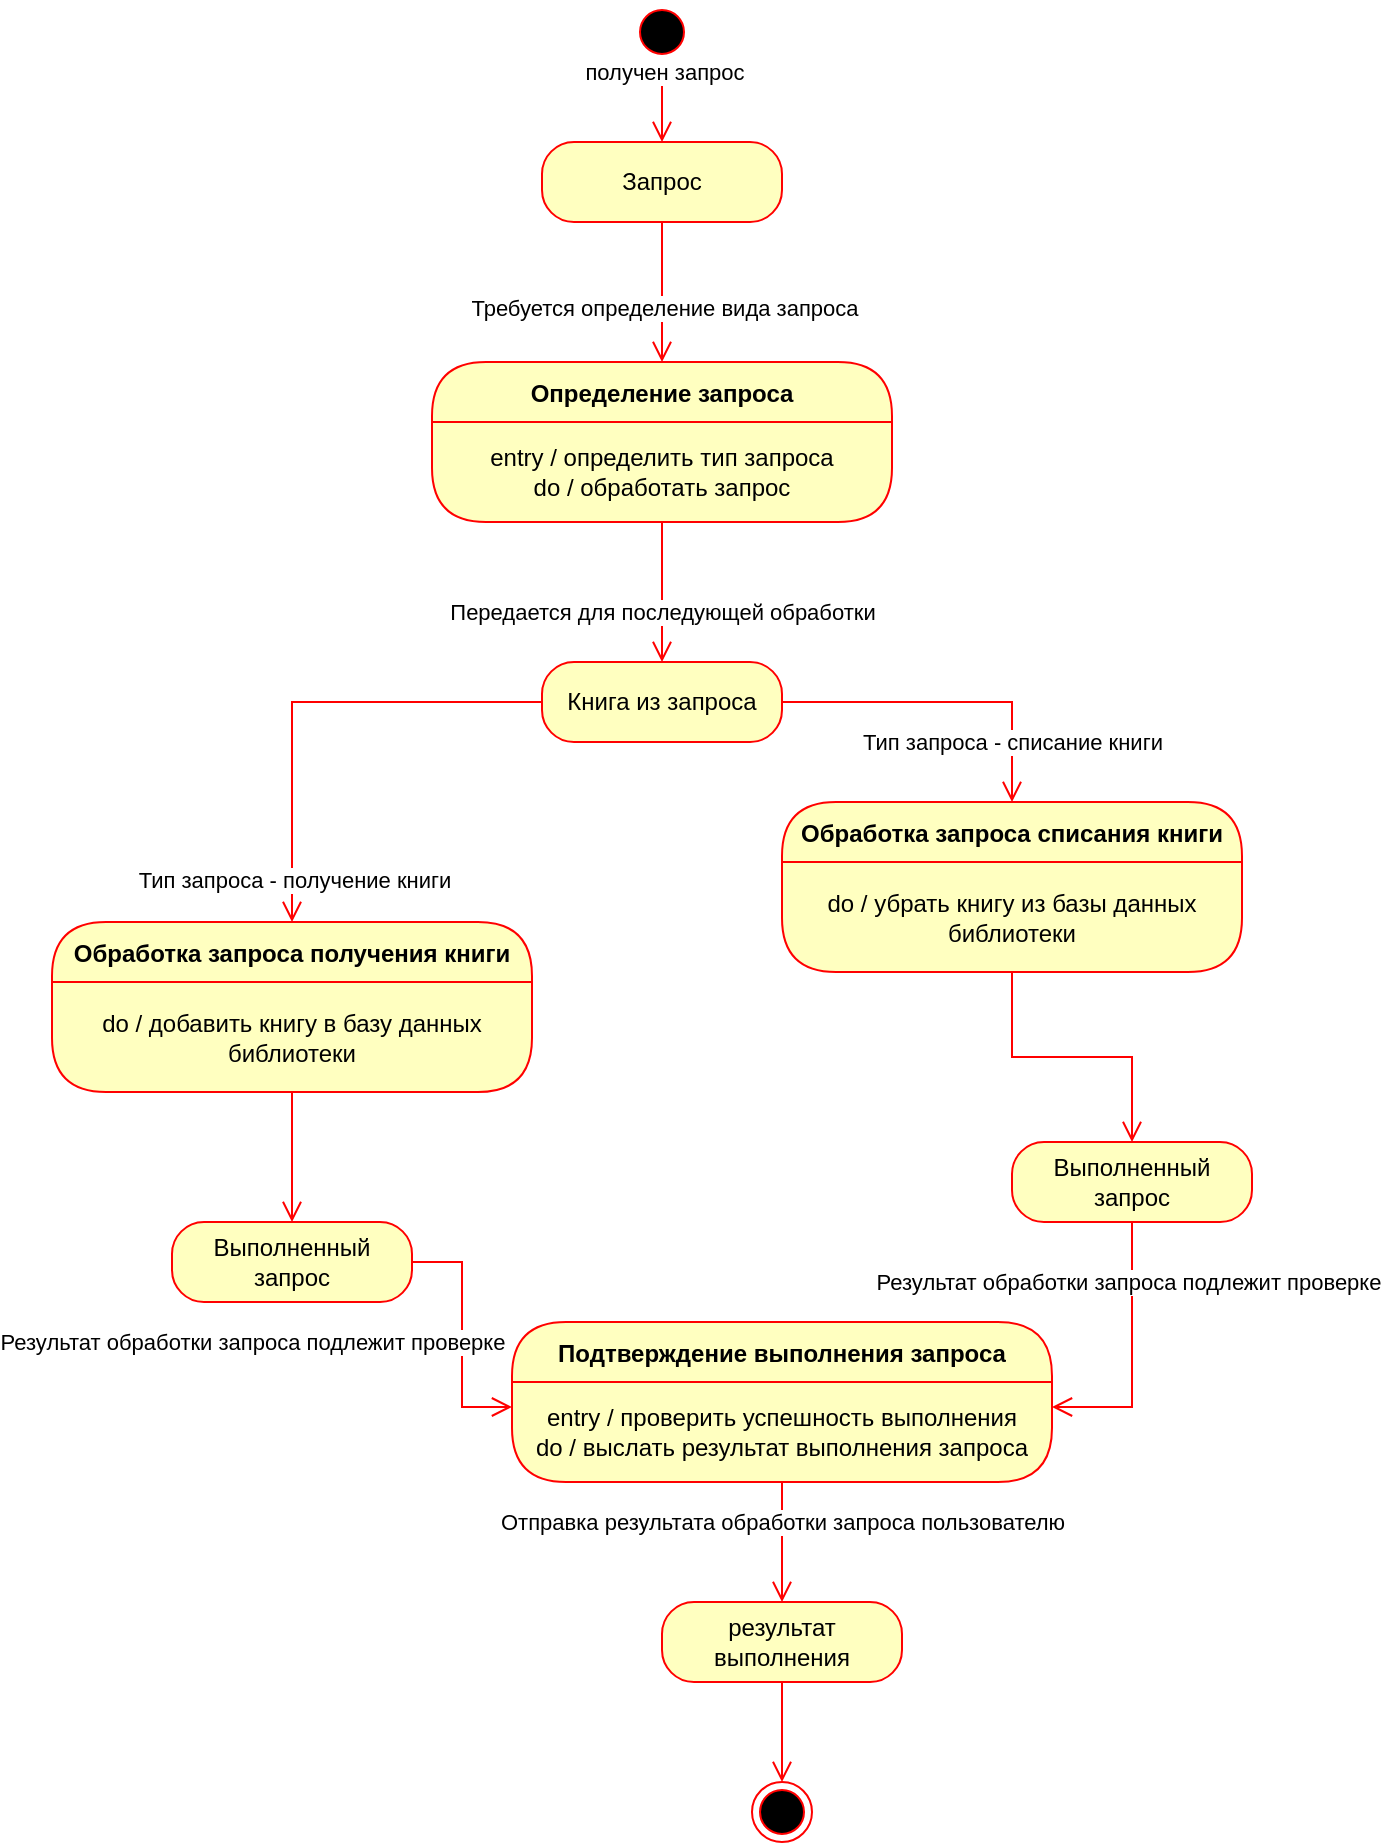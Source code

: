 <mxfile version="21.1.4" type="github">
  <diagram name="Страница 1" id="bJl9cXbGcnSWIcir6nBS">
    <mxGraphModel dx="1724" dy="747" grid="1" gridSize="10" guides="1" tooltips="1" connect="1" arrows="1" fold="1" page="1" pageScale="1" pageWidth="827" pageHeight="1169" math="0" shadow="0">
      <root>
        <mxCell id="0" />
        <mxCell id="1" parent="0" />
        <mxCell id="21hj2qzO1hP6gU-iXZ9c-1" value="" style="ellipse;html=1;shape=startState;fillColor=#000000;strokeColor=#ff0000;" vertex="1" parent="1">
          <mxGeometry x="230" y="100" width="30" height="30" as="geometry" />
        </mxCell>
        <mxCell id="21hj2qzO1hP6gU-iXZ9c-2" value="" style="edgeStyle=orthogonalEdgeStyle;html=1;verticalAlign=bottom;endArrow=open;endSize=8;strokeColor=#ff0000;rounded=0;entryX=0.5;entryY=0;entryDx=0;entryDy=0;" edge="1" source="21hj2qzO1hP6gU-iXZ9c-1" parent="1" target="21hj2qzO1hP6gU-iXZ9c-7">
          <mxGeometry relative="1" as="geometry">
            <mxPoint x="245" y="200" as="targetPoint" />
          </mxGeometry>
        </mxCell>
        <mxCell id="21hj2qzO1hP6gU-iXZ9c-3" value="получен запрос" style="edgeLabel;html=1;align=center;verticalAlign=middle;resizable=0;points=[];" vertex="1" connectable="0" parent="21hj2qzO1hP6gU-iXZ9c-2">
          <mxGeometry x="-0.747" y="1" relative="1" as="geometry">
            <mxPoint as="offset" />
          </mxGeometry>
        </mxCell>
        <mxCell id="21hj2qzO1hP6gU-iXZ9c-7" value="Запрос" style="rounded=1;whiteSpace=wrap;html=1;arcSize=40;fontColor=#000000;fillColor=#ffffc0;strokeColor=#ff0000;" vertex="1" parent="1">
          <mxGeometry x="185" y="170" width="120" height="40" as="geometry" />
        </mxCell>
        <mxCell id="21hj2qzO1hP6gU-iXZ9c-8" value="" style="edgeStyle=orthogonalEdgeStyle;html=1;verticalAlign=bottom;endArrow=open;endSize=8;strokeColor=#ff0000;rounded=0;entryX=0.5;entryY=0;entryDx=0;entryDy=0;" edge="1" source="21hj2qzO1hP6gU-iXZ9c-7" parent="1" target="21hj2qzO1hP6gU-iXZ9c-9">
          <mxGeometry relative="1" as="geometry">
            <mxPoint x="245" y="310" as="targetPoint" />
          </mxGeometry>
        </mxCell>
        <mxCell id="21hj2qzO1hP6gU-iXZ9c-35" value="Требуется определение вида запроса" style="edgeLabel;html=1;align=center;verticalAlign=middle;resizable=0;points=[];" vertex="1" connectable="0" parent="21hj2qzO1hP6gU-iXZ9c-8">
          <mxGeometry x="0.215" y="1" relative="1" as="geometry">
            <mxPoint as="offset" />
          </mxGeometry>
        </mxCell>
        <mxCell id="21hj2qzO1hP6gU-iXZ9c-9" value="Определение запроса" style="swimlane;fontStyle=1;align=center;verticalAlign=middle;childLayout=stackLayout;horizontal=1;startSize=30;horizontalStack=0;resizeParent=0;resizeLast=1;container=0;fontColor=#000000;collapsible=0;rounded=1;arcSize=30;strokeColor=#ff0000;fillColor=#ffffc0;swimlaneFillColor=#ffffc0;dropTarget=0;" vertex="1" parent="1">
          <mxGeometry x="130" y="280" width="230" height="80" as="geometry" />
        </mxCell>
        <mxCell id="21hj2qzO1hP6gU-iXZ9c-10" value="entry / определить тип запроса&lt;br&gt;do / обработать запрос" style="text;html=1;strokeColor=none;fillColor=none;align=center;verticalAlign=middle;spacingLeft=4;spacingRight=4;whiteSpace=wrap;overflow=hidden;rotatable=0;fontColor=#000000;" vertex="1" parent="21hj2qzO1hP6gU-iXZ9c-9">
          <mxGeometry y="30" width="230" height="50" as="geometry" />
        </mxCell>
        <mxCell id="21hj2qzO1hP6gU-iXZ9c-13" value="Обработка запроса получения книги" style="swimlane;fontStyle=1;align=center;verticalAlign=middle;childLayout=stackLayout;horizontal=1;startSize=30;horizontalStack=0;resizeParent=0;resizeLast=1;container=0;fontColor=#000000;collapsible=0;rounded=1;arcSize=30;strokeColor=#ff0000;fillColor=#ffffc0;swimlaneFillColor=#ffffc0;dropTarget=0;" vertex="1" parent="1">
          <mxGeometry x="-60" y="560" width="240" height="85" as="geometry" />
        </mxCell>
        <mxCell id="21hj2qzO1hP6gU-iXZ9c-14" value="do / добавить книгу в базу данных библиотеки" style="text;html=1;strokeColor=none;fillColor=none;align=center;verticalAlign=middle;spacingLeft=4;spacingRight=4;whiteSpace=wrap;overflow=hidden;rotatable=0;fontColor=#000000;" vertex="1" parent="21hj2qzO1hP6gU-iXZ9c-13">
          <mxGeometry y="30" width="240" height="55" as="geometry" />
        </mxCell>
        <mxCell id="21hj2qzO1hP6gU-iXZ9c-15" value="" style="edgeStyle=orthogonalEdgeStyle;html=1;verticalAlign=bottom;endArrow=open;endSize=8;strokeColor=#ff0000;rounded=0;entryX=0.5;entryY=0;entryDx=0;entryDy=0;" edge="1" source="21hj2qzO1hP6gU-iXZ9c-13" parent="1" target="21hj2qzO1hP6gU-iXZ9c-24">
          <mxGeometry relative="1" as="geometry">
            <mxPoint x="290" y="660" as="targetPoint" />
          </mxGeometry>
        </mxCell>
        <mxCell id="21hj2qzO1hP6gU-iXZ9c-16" value="Книга из запроса" style="rounded=1;whiteSpace=wrap;html=1;arcSize=40;fontColor=#000000;fillColor=#ffffc0;strokeColor=#ff0000;" vertex="1" parent="1">
          <mxGeometry x="185" y="430" width="120" height="40" as="geometry" />
        </mxCell>
        <mxCell id="21hj2qzO1hP6gU-iXZ9c-17" value="" style="edgeStyle=orthogonalEdgeStyle;html=1;verticalAlign=bottom;endArrow=open;endSize=8;strokeColor=#ff0000;rounded=0;entryX=0.5;entryY=0;entryDx=0;entryDy=0;" edge="1" source="21hj2qzO1hP6gU-iXZ9c-16" parent="1" target="21hj2qzO1hP6gU-iXZ9c-13">
          <mxGeometry relative="1" as="geometry">
            <mxPoint x="280" y="500" as="targetPoint" />
          </mxGeometry>
        </mxCell>
        <mxCell id="21hj2qzO1hP6gU-iXZ9c-37" value="Тип запроса - получение книги" style="edgeLabel;html=1;align=center;verticalAlign=middle;resizable=0;points=[];" vertex="1" connectable="0" parent="21hj2qzO1hP6gU-iXZ9c-17">
          <mxGeometry x="0.815" y="1" relative="1" as="geometry">
            <mxPoint as="offset" />
          </mxGeometry>
        </mxCell>
        <mxCell id="21hj2qzO1hP6gU-iXZ9c-18" value="Обработка запроса списания книги" style="swimlane;fontStyle=1;align=center;verticalAlign=middle;childLayout=stackLayout;horizontal=1;startSize=30;horizontalStack=0;resizeParent=0;resizeLast=1;container=0;fontColor=#000000;collapsible=0;rounded=1;arcSize=30;strokeColor=#ff0000;fillColor=#ffffc0;swimlaneFillColor=#ffffc0;dropTarget=0;" vertex="1" parent="1">
          <mxGeometry x="305" y="500" width="230" height="85" as="geometry" />
        </mxCell>
        <mxCell id="21hj2qzO1hP6gU-iXZ9c-19" value="do / убрать книгу из базы данных библиотеки" style="text;html=1;strokeColor=none;fillColor=none;align=center;verticalAlign=middle;spacingLeft=4;spacingRight=4;whiteSpace=wrap;overflow=hidden;rotatable=0;fontColor=#000000;" vertex="1" parent="21hj2qzO1hP6gU-iXZ9c-18">
          <mxGeometry y="30" width="230" height="55" as="geometry" />
        </mxCell>
        <mxCell id="21hj2qzO1hP6gU-iXZ9c-20" value="" style="edgeStyle=orthogonalEdgeStyle;html=1;verticalAlign=bottom;endArrow=open;endSize=8;strokeColor=#ff0000;rounded=0;entryX=0.5;entryY=0;entryDx=0;entryDy=0;" edge="1" source="21hj2qzO1hP6gU-iXZ9c-18" parent="1" target="21hj2qzO1hP6gU-iXZ9c-29">
          <mxGeometry relative="1" as="geometry">
            <mxPoint x="710" y="645" as="targetPoint" />
          </mxGeometry>
        </mxCell>
        <mxCell id="21hj2qzO1hP6gU-iXZ9c-23" value="" style="edgeStyle=orthogonalEdgeStyle;html=1;verticalAlign=bottom;endArrow=open;endSize=8;strokeColor=#ff0000;rounded=0;entryX=0.5;entryY=0;entryDx=0;entryDy=0;exitX=1;exitY=0.5;exitDx=0;exitDy=0;" edge="1" parent="1" source="21hj2qzO1hP6gU-iXZ9c-16" target="21hj2qzO1hP6gU-iXZ9c-18">
          <mxGeometry relative="1" as="geometry">
            <mxPoint x="600" y="487.5" as="targetPoint" />
            <mxPoint x="745" y="432.5" as="sourcePoint" />
          </mxGeometry>
        </mxCell>
        <mxCell id="21hj2qzO1hP6gU-iXZ9c-38" value="Тип запроса - списание книги" style="edgeLabel;html=1;align=center;verticalAlign=middle;resizable=0;points=[];" vertex="1" connectable="0" parent="21hj2qzO1hP6gU-iXZ9c-23">
          <mxGeometry x="0.633" relative="1" as="geometry">
            <mxPoint as="offset" />
          </mxGeometry>
        </mxCell>
        <mxCell id="21hj2qzO1hP6gU-iXZ9c-24" value="Выполненный запрос" style="rounded=1;whiteSpace=wrap;html=1;arcSize=40;fontColor=#000000;fillColor=#ffffc0;strokeColor=#ff0000;" vertex="1" parent="1">
          <mxGeometry y="710" width="120" height="40" as="geometry" />
        </mxCell>
        <mxCell id="21hj2qzO1hP6gU-iXZ9c-25" value="" style="edgeStyle=orthogonalEdgeStyle;html=1;verticalAlign=bottom;endArrow=open;endSize=8;strokeColor=#ff0000;rounded=0;entryX=0;entryY=0.25;entryDx=0;entryDy=0;" edge="1" source="21hj2qzO1hP6gU-iXZ9c-24" parent="1" target="21hj2qzO1hP6gU-iXZ9c-27">
          <mxGeometry relative="1" as="geometry">
            <mxPoint x="290" y="820" as="targetPoint" />
          </mxGeometry>
        </mxCell>
        <mxCell id="21hj2qzO1hP6gU-iXZ9c-41" value="Результат обработки запроса подлежит проверке" style="edgeLabel;html=1;align=center;verticalAlign=middle;resizable=0;points=[];" vertex="1" connectable="0" parent="21hj2qzO1hP6gU-iXZ9c-25">
          <mxGeometry x="-0.464" y="1" relative="1" as="geometry">
            <mxPoint x="-106" y="32" as="offset" />
          </mxGeometry>
        </mxCell>
        <mxCell id="21hj2qzO1hP6gU-iXZ9c-26" value="Подтверждение выполнения запроса" style="swimlane;fontStyle=1;align=center;verticalAlign=middle;childLayout=stackLayout;horizontal=1;startSize=30;horizontalStack=0;resizeParent=0;resizeLast=1;container=0;fontColor=#000000;collapsible=0;rounded=1;arcSize=30;strokeColor=#ff0000;fillColor=#ffffc0;swimlaneFillColor=#ffffc0;dropTarget=0;" vertex="1" parent="1">
          <mxGeometry x="170" y="760" width="270" height="80" as="geometry" />
        </mxCell>
        <mxCell id="21hj2qzO1hP6gU-iXZ9c-27" value="entry / проверить успешность выполнения&lt;br&gt;do / выслать результат выполнения запроса" style="text;html=1;strokeColor=none;fillColor=none;align=center;verticalAlign=middle;spacingLeft=4;spacingRight=4;whiteSpace=wrap;overflow=hidden;rotatable=0;fontColor=#000000;" vertex="1" parent="21hj2qzO1hP6gU-iXZ9c-26">
          <mxGeometry y="30" width="270" height="50" as="geometry" />
        </mxCell>
        <mxCell id="21hj2qzO1hP6gU-iXZ9c-28" value="" style="edgeStyle=orthogonalEdgeStyle;html=1;verticalAlign=bottom;endArrow=open;endSize=8;strokeColor=#ff0000;rounded=0;entryX=0.5;entryY=0;entryDx=0;entryDy=0;" edge="1" source="21hj2qzO1hP6gU-iXZ9c-26" parent="1" target="21hj2qzO1hP6gU-iXZ9c-31">
          <mxGeometry relative="1" as="geometry">
            <mxPoint x="500" y="880" as="targetPoint" />
          </mxGeometry>
        </mxCell>
        <mxCell id="21hj2qzO1hP6gU-iXZ9c-42" value="Отправка результата обработки запроса пользователю" style="edgeLabel;html=1;align=center;verticalAlign=middle;resizable=0;points=[];" vertex="1" connectable="0" parent="21hj2qzO1hP6gU-iXZ9c-28">
          <mxGeometry x="-0.353" relative="1" as="geometry">
            <mxPoint as="offset" />
          </mxGeometry>
        </mxCell>
        <mxCell id="21hj2qzO1hP6gU-iXZ9c-29" value="Выполненный запрос" style="rounded=1;whiteSpace=wrap;html=1;arcSize=40;fontColor=#000000;fillColor=#ffffc0;strokeColor=#ff0000;" vertex="1" parent="1">
          <mxGeometry x="420" y="670" width="120" height="40" as="geometry" />
        </mxCell>
        <mxCell id="21hj2qzO1hP6gU-iXZ9c-30" value="" style="edgeStyle=orthogonalEdgeStyle;html=1;verticalAlign=bottom;endArrow=open;endSize=8;strokeColor=#ff0000;rounded=0;entryX=1;entryY=0.25;entryDx=0;entryDy=0;exitX=0.5;exitY=1;exitDx=0;exitDy=0;" edge="1" parent="1" source="21hj2qzO1hP6gU-iXZ9c-29" target="21hj2qzO1hP6gU-iXZ9c-27">
          <mxGeometry relative="1" as="geometry">
            <mxPoint x="710" y="830" as="targetPoint" />
            <mxPoint x="710" y="750" as="sourcePoint" />
          </mxGeometry>
        </mxCell>
        <mxCell id="21hj2qzO1hP6gU-iXZ9c-39" value="Результат обработки запроса подлежит проверке" style="edgeLabel;html=1;align=center;verticalAlign=middle;resizable=0;points=[];" vertex="1" connectable="0" parent="21hj2qzO1hP6gU-iXZ9c-30">
          <mxGeometry x="0.045" y="-2" relative="1" as="geometry">
            <mxPoint y="-39" as="offset" />
          </mxGeometry>
        </mxCell>
        <mxCell id="21hj2qzO1hP6gU-iXZ9c-31" value="результат выполнения" style="rounded=1;whiteSpace=wrap;html=1;arcSize=40;fontColor=#000000;fillColor=#ffffc0;strokeColor=#ff0000;" vertex="1" parent="1">
          <mxGeometry x="245" y="900" width="120" height="40" as="geometry" />
        </mxCell>
        <mxCell id="21hj2qzO1hP6gU-iXZ9c-32" value="" style="edgeStyle=orthogonalEdgeStyle;html=1;verticalAlign=bottom;endArrow=open;endSize=8;strokeColor=#ff0000;rounded=0;entryX=0.5;entryY=0;entryDx=0;entryDy=0;" edge="1" source="21hj2qzO1hP6gU-iXZ9c-31" parent="1" target="21hj2qzO1hP6gU-iXZ9c-33">
          <mxGeometry relative="1" as="geometry">
            <mxPoint x="515" y="1030" as="targetPoint" />
          </mxGeometry>
        </mxCell>
        <mxCell id="21hj2qzO1hP6gU-iXZ9c-33" value="" style="ellipse;html=1;shape=endState;fillColor=#000000;strokeColor=#ff0000;" vertex="1" parent="1">
          <mxGeometry x="290" y="990" width="30" height="30" as="geometry" />
        </mxCell>
        <mxCell id="21hj2qzO1hP6gU-iXZ9c-34" value="" style="edgeStyle=orthogonalEdgeStyle;html=1;verticalAlign=bottom;endArrow=open;endSize=8;strokeColor=#ff0000;rounded=0;entryX=0.5;entryY=0;entryDx=0;entryDy=0;exitX=0.5;exitY=1;exitDx=0;exitDy=0;" edge="1" parent="1" source="21hj2qzO1hP6gU-iXZ9c-10" target="21hj2qzO1hP6gU-iXZ9c-16">
          <mxGeometry relative="1" as="geometry">
            <mxPoint x="400" y="420" as="targetPoint" />
            <mxPoint x="290" y="370" as="sourcePoint" />
          </mxGeometry>
        </mxCell>
        <mxCell id="21hj2qzO1hP6gU-iXZ9c-36" value="Передается для последующей обработки" style="edgeLabel;html=1;align=center;verticalAlign=middle;resizable=0;points=[];" vertex="1" connectable="0" parent="21hj2qzO1hP6gU-iXZ9c-34">
          <mxGeometry x="0.271" relative="1" as="geometry">
            <mxPoint as="offset" />
          </mxGeometry>
        </mxCell>
      </root>
    </mxGraphModel>
  </diagram>
</mxfile>
